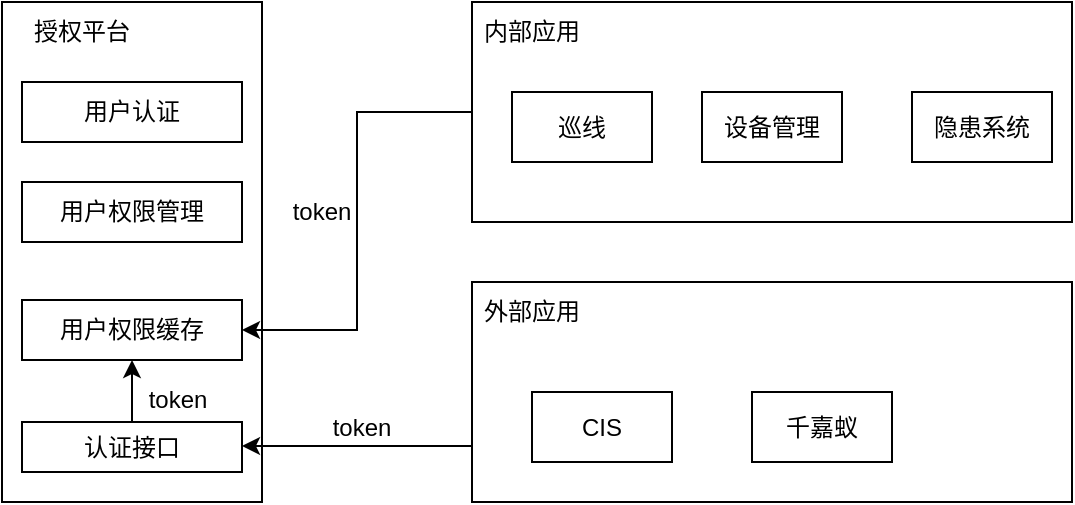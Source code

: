 <mxfile version="21.1.4" type="github">
  <diagram name="第 1 页" id="imaV3HaFZN0mPeTBNE9h">
    <mxGraphModel dx="819" dy="455" grid="1" gridSize="10" guides="1" tooltips="1" connect="1" arrows="1" fold="1" page="1" pageScale="1" pageWidth="827" pageHeight="1169" math="0" shadow="0">
      <root>
        <mxCell id="0" />
        <mxCell id="1" parent="0" />
        <mxCell id="Rez2ODJQ1QlfnCWUfKwL-3" value="" style="rounded=0;whiteSpace=wrap;html=1;" vertex="1" parent="1">
          <mxGeometry x="100" y="290" width="130" height="250" as="geometry" />
        </mxCell>
        <mxCell id="Rez2ODJQ1QlfnCWUfKwL-4" value="授权平台" style="text;html=1;strokeColor=none;fillColor=none;align=center;verticalAlign=middle;whiteSpace=wrap;rounded=0;" vertex="1" parent="1">
          <mxGeometry x="110" y="290" width="60" height="30" as="geometry" />
        </mxCell>
        <mxCell id="Rez2ODJQ1QlfnCWUfKwL-6" value="用户认证" style="rounded=0;whiteSpace=wrap;html=1;" vertex="1" parent="1">
          <mxGeometry x="110" y="330" width="110" height="30" as="geometry" />
        </mxCell>
        <mxCell id="Rez2ODJQ1QlfnCWUfKwL-7" value="用户权限管理" style="rounded=0;whiteSpace=wrap;html=1;" vertex="1" parent="1">
          <mxGeometry x="110" y="380" width="110" height="30" as="geometry" />
        </mxCell>
        <mxCell id="Rez2ODJQ1QlfnCWUfKwL-28" style="edgeStyle=orthogonalEdgeStyle;rounded=0;orthogonalLoop=1;jettySize=auto;html=1;entryX=1;entryY=0.5;entryDx=0;entryDy=0;" edge="1" parent="1" source="Rez2ODJQ1QlfnCWUfKwL-8" target="Rez2ODJQ1QlfnCWUfKwL-17">
          <mxGeometry relative="1" as="geometry" />
        </mxCell>
        <mxCell id="Rez2ODJQ1QlfnCWUfKwL-8" value="" style="rounded=0;whiteSpace=wrap;html=1;" vertex="1" parent="1">
          <mxGeometry x="335" y="290" width="300" height="110" as="geometry" />
        </mxCell>
        <mxCell id="Rez2ODJQ1QlfnCWUfKwL-9" value="内部应用" style="text;html=1;strokeColor=none;fillColor=none;align=center;verticalAlign=middle;whiteSpace=wrap;rounded=0;" vertex="1" parent="1">
          <mxGeometry x="335" y="290" width="60" height="30" as="geometry" />
        </mxCell>
        <mxCell id="Rez2ODJQ1QlfnCWUfKwL-10" value="巡线" style="rounded=0;whiteSpace=wrap;html=1;" vertex="1" parent="1">
          <mxGeometry x="355" y="335" width="70" height="35" as="geometry" />
        </mxCell>
        <mxCell id="Rez2ODJQ1QlfnCWUfKwL-29" style="edgeStyle=orthogonalEdgeStyle;rounded=0;orthogonalLoop=1;jettySize=auto;html=1;" edge="1" parent="1" source="Rez2ODJQ1QlfnCWUfKwL-12" target="Rez2ODJQ1QlfnCWUfKwL-15">
          <mxGeometry relative="1" as="geometry">
            <Array as="points">
              <mxPoint x="310" y="512" />
              <mxPoint x="310" y="512" />
            </Array>
          </mxGeometry>
        </mxCell>
        <mxCell id="Rez2ODJQ1QlfnCWUfKwL-12" value="" style="rounded=0;whiteSpace=wrap;html=1;" vertex="1" parent="1">
          <mxGeometry x="335" y="430" width="300" height="110" as="geometry" />
        </mxCell>
        <mxCell id="Rez2ODJQ1QlfnCWUfKwL-13" value="外部应用" style="text;html=1;strokeColor=none;fillColor=none;align=center;verticalAlign=middle;whiteSpace=wrap;rounded=0;" vertex="1" parent="1">
          <mxGeometry x="335" y="430" width="60" height="30" as="geometry" />
        </mxCell>
        <mxCell id="Rez2ODJQ1QlfnCWUfKwL-14" value="千嘉蚁" style="rounded=0;whiteSpace=wrap;html=1;" vertex="1" parent="1">
          <mxGeometry x="475" y="485" width="70" height="35" as="geometry" />
        </mxCell>
        <mxCell id="Rez2ODJQ1QlfnCWUfKwL-26" value="" style="edgeStyle=orthogonalEdgeStyle;rounded=0;orthogonalLoop=1;jettySize=auto;html=1;" edge="1" parent="1" source="Rez2ODJQ1QlfnCWUfKwL-15" target="Rez2ODJQ1QlfnCWUfKwL-17">
          <mxGeometry relative="1" as="geometry" />
        </mxCell>
        <mxCell id="Rez2ODJQ1QlfnCWUfKwL-15" value="认证接口" style="rounded=0;whiteSpace=wrap;html=1;" vertex="1" parent="1">
          <mxGeometry x="110" y="500" width="110" height="25" as="geometry" />
        </mxCell>
        <mxCell id="Rez2ODJQ1QlfnCWUfKwL-17" value="用户权限缓存" style="rounded=0;whiteSpace=wrap;html=1;" vertex="1" parent="1">
          <mxGeometry x="110" y="439" width="110" height="30" as="geometry" />
        </mxCell>
        <mxCell id="Rez2ODJQ1QlfnCWUfKwL-18" value="CIS" style="rounded=0;whiteSpace=wrap;html=1;" vertex="1" parent="1">
          <mxGeometry x="365" y="485" width="70" height="35" as="geometry" />
        </mxCell>
        <mxCell id="Rez2ODJQ1QlfnCWUfKwL-19" value="隐患系统" style="rounded=0;whiteSpace=wrap;html=1;" vertex="1" parent="1">
          <mxGeometry x="555" y="335" width="70" height="35" as="geometry" />
        </mxCell>
        <mxCell id="Rez2ODJQ1QlfnCWUfKwL-20" value="设备管理" style="rounded=0;whiteSpace=wrap;html=1;" vertex="1" parent="1">
          <mxGeometry x="450" y="335" width="70" height="35" as="geometry" />
        </mxCell>
        <mxCell id="Rez2ODJQ1QlfnCWUfKwL-22" value="token" style="text;html=1;strokeColor=none;fillColor=none;align=center;verticalAlign=middle;whiteSpace=wrap;rounded=0;" vertex="1" parent="1">
          <mxGeometry x="158" y="474" width="60" height="30" as="geometry" />
        </mxCell>
        <mxCell id="Rez2ODJQ1QlfnCWUfKwL-30" value="token" style="text;html=1;strokeColor=none;fillColor=none;align=center;verticalAlign=middle;whiteSpace=wrap;rounded=0;" vertex="1" parent="1">
          <mxGeometry x="250" y="487.5" width="60" height="30" as="geometry" />
        </mxCell>
        <mxCell id="Rez2ODJQ1QlfnCWUfKwL-32" value="token" style="text;html=1;strokeColor=none;fillColor=none;align=center;verticalAlign=middle;whiteSpace=wrap;rounded=0;" vertex="1" parent="1">
          <mxGeometry x="230" y="380" width="60" height="30" as="geometry" />
        </mxCell>
      </root>
    </mxGraphModel>
  </diagram>
</mxfile>
